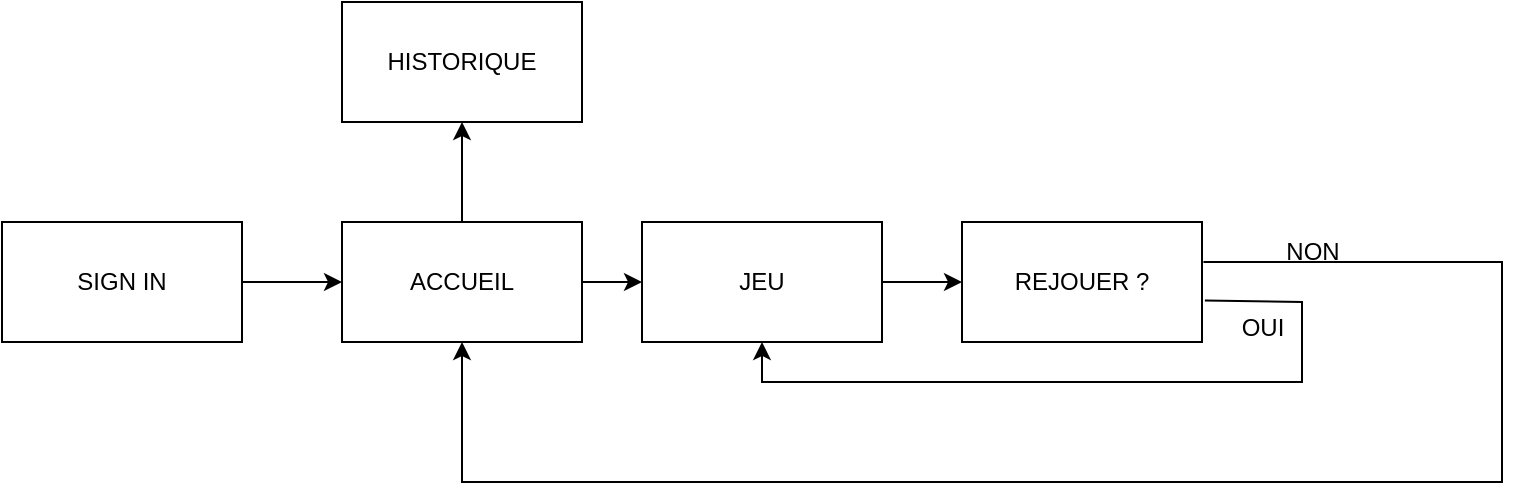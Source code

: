 <mxfile version="28.0.6">
  <diagram name="Page-1" id="u-riY6wFkD0XKsibm82M">
    <mxGraphModel dx="827" dy="979" grid="1" gridSize="10" guides="1" tooltips="1" connect="1" arrows="1" fold="1" page="1" pageScale="1" pageWidth="827" pageHeight="1169" math="0" shadow="0">
      <root>
        <mxCell id="0" />
        <mxCell id="1" parent="0" />
        <mxCell id="HeZKjyHG_rGJUpekzMKk-1" value="SIGN IN" style="rounded=0;whiteSpace=wrap;html=1;" vertex="1" parent="1">
          <mxGeometry x="40" y="300" width="120" height="60" as="geometry" />
        </mxCell>
        <mxCell id="HeZKjyHG_rGJUpekzMKk-2" value="ACCUEIL" style="rounded=0;whiteSpace=wrap;html=1;" vertex="1" parent="1">
          <mxGeometry x="210" y="300" width="120" height="60" as="geometry" />
        </mxCell>
        <mxCell id="HeZKjyHG_rGJUpekzMKk-3" value="JEU" style="rounded=0;whiteSpace=wrap;html=1;" vertex="1" parent="1">
          <mxGeometry x="360" y="300" width="120" height="60" as="geometry" />
        </mxCell>
        <mxCell id="HeZKjyHG_rGJUpekzMKk-5" value="REJOUER ?" style="rounded=0;whiteSpace=wrap;html=1;" vertex="1" parent="1">
          <mxGeometry x="520" y="300" width="120" height="60" as="geometry" />
        </mxCell>
        <mxCell id="HeZKjyHG_rGJUpekzMKk-6" value="HISTORIQUE" style="rounded=0;whiteSpace=wrap;html=1;" vertex="1" parent="1">
          <mxGeometry x="210" y="190" width="120" height="60" as="geometry" />
        </mxCell>
        <mxCell id="HeZKjyHG_rGJUpekzMKk-8" value="" style="endArrow=classic;html=1;rounded=0;exitX=1;exitY=0.5;exitDx=0;exitDy=0;" edge="1" parent="1" source="HeZKjyHG_rGJUpekzMKk-2">
          <mxGeometry width="50" height="50" relative="1" as="geometry">
            <mxPoint x="280" y="440" as="sourcePoint" />
            <mxPoint x="360" y="330" as="targetPoint" />
          </mxGeometry>
        </mxCell>
        <mxCell id="HeZKjyHG_rGJUpekzMKk-10" value="" style="endArrow=classic;html=1;rounded=0;exitX=1.012;exitY=0.655;exitDx=0;exitDy=0;entryX=0.5;entryY=1;entryDx=0;entryDy=0;exitPerimeter=0;" edge="1" parent="1" source="HeZKjyHG_rGJUpekzMKk-5" target="HeZKjyHG_rGJUpekzMKk-3">
          <mxGeometry width="50" height="50" relative="1" as="geometry">
            <mxPoint x="360" y="340" as="sourcePoint" />
            <mxPoint x="394" y="340" as="targetPoint" />
            <Array as="points">
              <mxPoint x="690" y="340" />
              <mxPoint x="690" y="380" />
              <mxPoint x="420" y="380" />
            </Array>
          </mxGeometry>
        </mxCell>
        <mxCell id="HeZKjyHG_rGJUpekzMKk-11" value="" style="endArrow=classic;html=1;rounded=0;exitX=1.006;exitY=0.333;exitDx=0;exitDy=0;entryX=0.5;entryY=1;entryDx=0;entryDy=0;exitPerimeter=0;" edge="1" parent="1" source="HeZKjyHG_rGJUpekzMKk-5" target="HeZKjyHG_rGJUpekzMKk-2">
          <mxGeometry width="50" height="50" relative="1" as="geometry">
            <mxPoint x="509" y="400" as="sourcePoint" />
            <mxPoint x="289" y="430" as="targetPoint" />
            <Array as="points">
              <mxPoint x="790" y="320" />
              <mxPoint x="790" y="430" />
              <mxPoint x="270" y="430" />
            </Array>
          </mxGeometry>
        </mxCell>
        <mxCell id="HeZKjyHG_rGJUpekzMKk-12" value="NON" style="text;html=1;align=center;verticalAlign=middle;resizable=0;points=[];autosize=1;strokeColor=none;fillColor=none;" vertex="1" parent="1">
          <mxGeometry x="670" y="300" width="50" height="30" as="geometry" />
        </mxCell>
        <mxCell id="HeZKjyHG_rGJUpekzMKk-13" value="OUI" style="text;html=1;align=center;verticalAlign=middle;resizable=0;points=[];autosize=1;strokeColor=none;fillColor=none;" vertex="1" parent="1">
          <mxGeometry x="650" y="338" width="40" height="30" as="geometry" />
        </mxCell>
        <mxCell id="HeZKjyHG_rGJUpekzMKk-14" value="" style="endArrow=classic;html=1;rounded=0;exitX=0.5;exitY=0;exitDx=0;exitDy=0;entryX=0.5;entryY=1;entryDx=0;entryDy=0;" edge="1" parent="1" source="HeZKjyHG_rGJUpekzMKk-2" target="HeZKjyHG_rGJUpekzMKk-6">
          <mxGeometry width="50" height="50" relative="1" as="geometry">
            <mxPoint x="340" y="330" as="sourcePoint" />
            <mxPoint x="374" y="330" as="targetPoint" />
          </mxGeometry>
        </mxCell>
        <mxCell id="HeZKjyHG_rGJUpekzMKk-15" value="" style="endArrow=classic;html=1;rounded=0;exitX=1;exitY=0.5;exitDx=0;exitDy=0;entryX=0;entryY=0.5;entryDx=0;entryDy=0;" edge="1" parent="1" source="HeZKjyHG_rGJUpekzMKk-1" target="HeZKjyHG_rGJUpekzMKk-2">
          <mxGeometry width="50" height="50" relative="1" as="geometry">
            <mxPoint x="330" y="320" as="sourcePoint" />
            <mxPoint x="364" y="320" as="targetPoint" />
          </mxGeometry>
        </mxCell>
        <mxCell id="HeZKjyHG_rGJUpekzMKk-16" value="" style="endArrow=classic;html=1;rounded=0;exitX=1;exitY=0.5;exitDx=0;exitDy=0;entryX=0;entryY=0.5;entryDx=0;entryDy=0;" edge="1" parent="1" source="HeZKjyHG_rGJUpekzMKk-3" target="HeZKjyHG_rGJUpekzMKk-5">
          <mxGeometry width="50" height="50" relative="1" as="geometry">
            <mxPoint x="380" y="310" as="sourcePoint" />
            <mxPoint x="414" y="310" as="targetPoint" />
          </mxGeometry>
        </mxCell>
      </root>
    </mxGraphModel>
  </diagram>
</mxfile>
